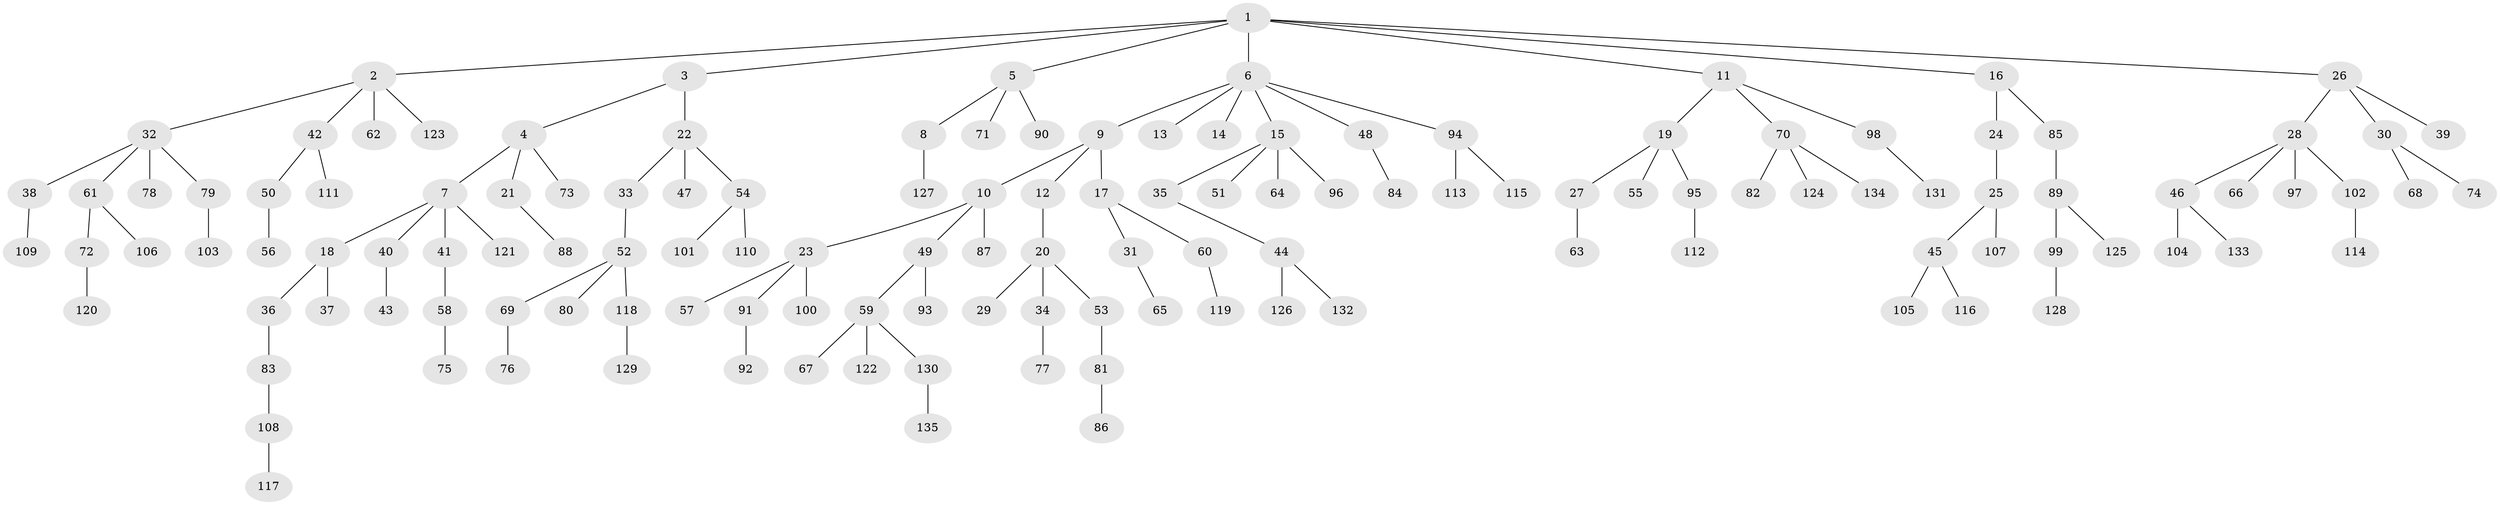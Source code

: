 // Generated by graph-tools (version 1.1) at 2025/11/02/27/25 16:11:25]
// undirected, 135 vertices, 134 edges
graph export_dot {
graph [start="1"]
  node [color=gray90,style=filled];
  1;
  2;
  3;
  4;
  5;
  6;
  7;
  8;
  9;
  10;
  11;
  12;
  13;
  14;
  15;
  16;
  17;
  18;
  19;
  20;
  21;
  22;
  23;
  24;
  25;
  26;
  27;
  28;
  29;
  30;
  31;
  32;
  33;
  34;
  35;
  36;
  37;
  38;
  39;
  40;
  41;
  42;
  43;
  44;
  45;
  46;
  47;
  48;
  49;
  50;
  51;
  52;
  53;
  54;
  55;
  56;
  57;
  58;
  59;
  60;
  61;
  62;
  63;
  64;
  65;
  66;
  67;
  68;
  69;
  70;
  71;
  72;
  73;
  74;
  75;
  76;
  77;
  78;
  79;
  80;
  81;
  82;
  83;
  84;
  85;
  86;
  87;
  88;
  89;
  90;
  91;
  92;
  93;
  94;
  95;
  96;
  97;
  98;
  99;
  100;
  101;
  102;
  103;
  104;
  105;
  106;
  107;
  108;
  109;
  110;
  111;
  112;
  113;
  114;
  115;
  116;
  117;
  118;
  119;
  120;
  121;
  122;
  123;
  124;
  125;
  126;
  127;
  128;
  129;
  130;
  131;
  132;
  133;
  134;
  135;
  1 -- 2;
  1 -- 3;
  1 -- 5;
  1 -- 6;
  1 -- 11;
  1 -- 16;
  1 -- 26;
  2 -- 32;
  2 -- 42;
  2 -- 62;
  2 -- 123;
  3 -- 4;
  3 -- 22;
  4 -- 7;
  4 -- 21;
  4 -- 73;
  5 -- 8;
  5 -- 71;
  5 -- 90;
  6 -- 9;
  6 -- 13;
  6 -- 14;
  6 -- 15;
  6 -- 48;
  6 -- 94;
  7 -- 18;
  7 -- 40;
  7 -- 41;
  7 -- 121;
  8 -- 127;
  9 -- 10;
  9 -- 12;
  9 -- 17;
  10 -- 23;
  10 -- 49;
  10 -- 87;
  11 -- 19;
  11 -- 70;
  11 -- 98;
  12 -- 20;
  15 -- 35;
  15 -- 51;
  15 -- 64;
  15 -- 96;
  16 -- 24;
  16 -- 85;
  17 -- 31;
  17 -- 60;
  18 -- 36;
  18 -- 37;
  19 -- 27;
  19 -- 55;
  19 -- 95;
  20 -- 29;
  20 -- 34;
  20 -- 53;
  21 -- 88;
  22 -- 33;
  22 -- 47;
  22 -- 54;
  23 -- 57;
  23 -- 91;
  23 -- 100;
  24 -- 25;
  25 -- 45;
  25 -- 107;
  26 -- 28;
  26 -- 30;
  26 -- 39;
  27 -- 63;
  28 -- 46;
  28 -- 66;
  28 -- 97;
  28 -- 102;
  30 -- 68;
  30 -- 74;
  31 -- 65;
  32 -- 38;
  32 -- 61;
  32 -- 78;
  32 -- 79;
  33 -- 52;
  34 -- 77;
  35 -- 44;
  36 -- 83;
  38 -- 109;
  40 -- 43;
  41 -- 58;
  42 -- 50;
  42 -- 111;
  44 -- 126;
  44 -- 132;
  45 -- 105;
  45 -- 116;
  46 -- 104;
  46 -- 133;
  48 -- 84;
  49 -- 59;
  49 -- 93;
  50 -- 56;
  52 -- 69;
  52 -- 80;
  52 -- 118;
  53 -- 81;
  54 -- 101;
  54 -- 110;
  58 -- 75;
  59 -- 67;
  59 -- 122;
  59 -- 130;
  60 -- 119;
  61 -- 72;
  61 -- 106;
  69 -- 76;
  70 -- 82;
  70 -- 124;
  70 -- 134;
  72 -- 120;
  79 -- 103;
  81 -- 86;
  83 -- 108;
  85 -- 89;
  89 -- 99;
  89 -- 125;
  91 -- 92;
  94 -- 113;
  94 -- 115;
  95 -- 112;
  98 -- 131;
  99 -- 128;
  102 -- 114;
  108 -- 117;
  118 -- 129;
  130 -- 135;
}
